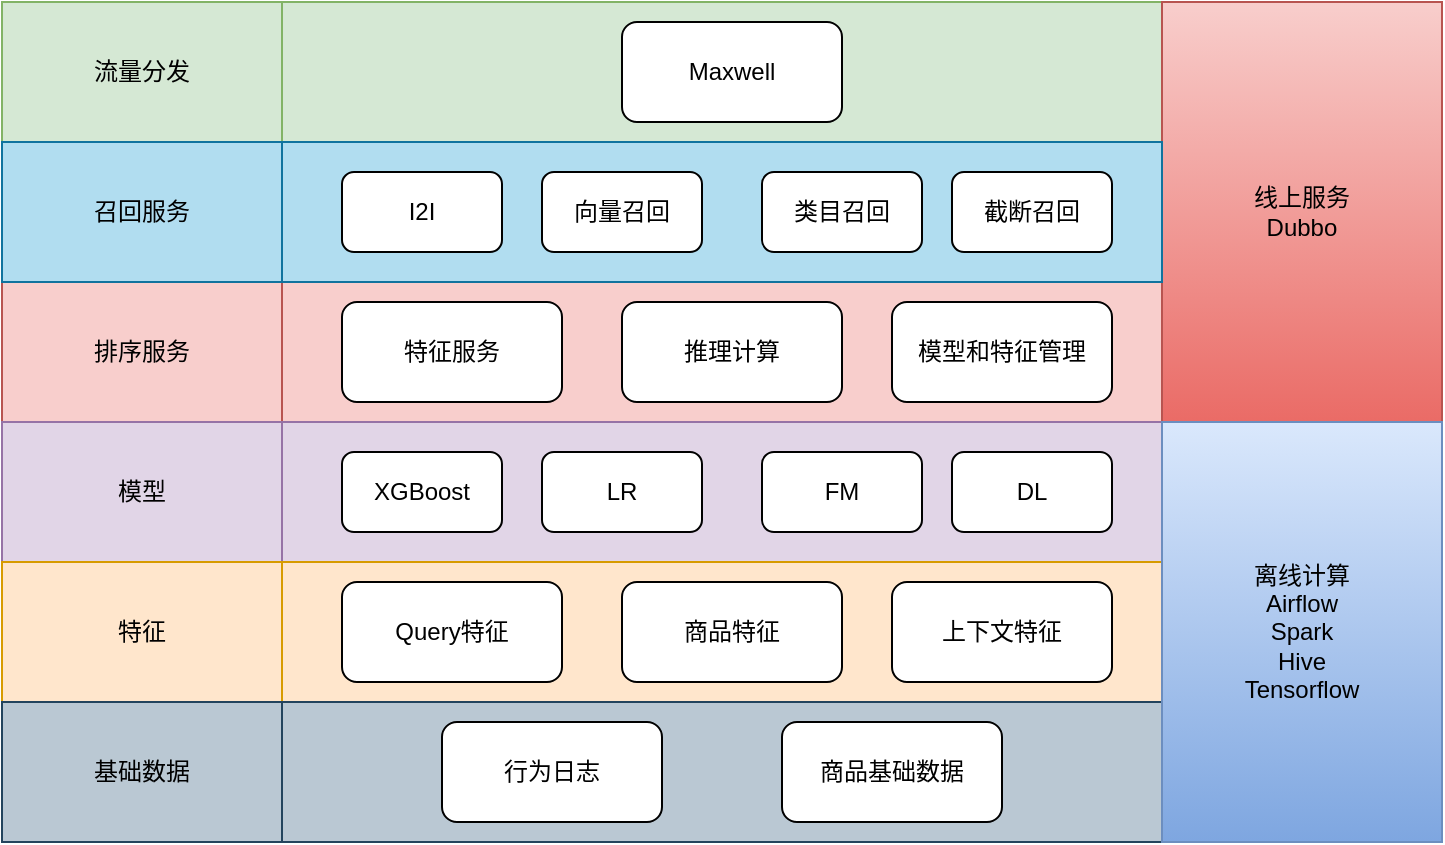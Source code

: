 <mxfile version="14.8.6" type="github">
  <diagram id="0o0fNlaMNB56jFeCoBVo" name="Page-1">
    <mxGraphModel dx="946" dy="568" grid="1" gridSize="10" guides="1" tooltips="1" connect="1" arrows="1" fold="1" page="1" pageScale="1" pageWidth="1169" pageHeight="1654" math="0" shadow="0">
      <root>
        <mxCell id="0" />
        <mxCell id="1" parent="0" />
        <mxCell id="Kj8OIUPHK9y5Ar2EBf14-1" value="流量分发" style="rounded=0;whiteSpace=wrap;html=1;fillColor=#d5e8d4;strokeColor=#82b366;" vertex="1" parent="1">
          <mxGeometry x="140" y="260" width="140" height="70" as="geometry" />
        </mxCell>
        <mxCell id="Kj8OIUPHK9y5Ar2EBf14-8" value="排序服务" style="rounded=0;whiteSpace=wrap;html=1;fillColor=#f8cecc;strokeColor=#b85450;" vertex="1" parent="1">
          <mxGeometry x="140" y="400" width="140" height="70" as="geometry" />
        </mxCell>
        <mxCell id="Kj8OIUPHK9y5Ar2EBf14-12" value="" style="rounded=0;whiteSpace=wrap;html=1;fillColor=#d5e8d4;strokeColor=#82b366;" vertex="1" parent="1">
          <mxGeometry x="280" y="260" width="440" height="70" as="geometry" />
        </mxCell>
        <mxCell id="Kj8OIUPHK9y5Ar2EBf14-16" value="Maxwell" style="rounded=1;whiteSpace=wrap;html=1;" vertex="1" parent="1">
          <mxGeometry x="450" y="270" width="110" height="50" as="geometry" />
        </mxCell>
        <mxCell id="Kj8OIUPHK9y5Ar2EBf14-17" value="" style="rounded=0;whiteSpace=wrap;html=1;fillColor=#f8cecc;strokeColor=#b85450;" vertex="1" parent="1">
          <mxGeometry x="280" y="400" width="440" height="70" as="geometry" />
        </mxCell>
        <mxCell id="Kj8OIUPHK9y5Ar2EBf14-18" value="特征服务" style="rounded=1;whiteSpace=wrap;html=1;" vertex="1" parent="1">
          <mxGeometry x="310" y="410" width="110" height="50" as="geometry" />
        </mxCell>
        <mxCell id="Kj8OIUPHK9y5Ar2EBf14-19" value="推理计算" style="rounded=1;whiteSpace=wrap;html=1;" vertex="1" parent="1">
          <mxGeometry x="450" y="410" width="110" height="50" as="geometry" />
        </mxCell>
        <mxCell id="Kj8OIUPHK9y5Ar2EBf14-20" value="模型和特征管理" style="rounded=1;whiteSpace=wrap;html=1;" vertex="1" parent="1">
          <mxGeometry x="585" y="410" width="110" height="50" as="geometry" />
        </mxCell>
        <mxCell id="Kj8OIUPHK9y5Ar2EBf14-21" value="模型" style="rounded=0;whiteSpace=wrap;html=1;fillColor=#e1d5e7;strokeColor=#9673a6;" vertex="1" parent="1">
          <mxGeometry x="140" y="470" width="140" height="70" as="geometry" />
        </mxCell>
        <mxCell id="Kj8OIUPHK9y5Ar2EBf14-22" value="" style="rounded=0;whiteSpace=wrap;html=1;fillColor=#e1d5e7;strokeColor=#9673a6;" vertex="1" parent="1">
          <mxGeometry x="280" y="470" width="440" height="70" as="geometry" />
        </mxCell>
        <mxCell id="Kj8OIUPHK9y5Ar2EBf14-23" value="XGBoost" style="rounded=1;whiteSpace=wrap;html=1;" vertex="1" parent="1">
          <mxGeometry x="310" y="485" width="80" height="40" as="geometry" />
        </mxCell>
        <mxCell id="Kj8OIUPHK9y5Ar2EBf14-26" value="LR" style="rounded=1;whiteSpace=wrap;html=1;" vertex="1" parent="1">
          <mxGeometry x="410" y="485" width="80" height="40" as="geometry" />
        </mxCell>
        <mxCell id="Kj8OIUPHK9y5Ar2EBf14-27" value="FM" style="rounded=1;whiteSpace=wrap;html=1;" vertex="1" parent="1">
          <mxGeometry x="520" y="485" width="80" height="40" as="geometry" />
        </mxCell>
        <mxCell id="Kj8OIUPHK9y5Ar2EBf14-28" value="DL" style="rounded=1;whiteSpace=wrap;html=1;" vertex="1" parent="1">
          <mxGeometry x="615" y="485" width="80" height="40" as="geometry" />
        </mxCell>
        <mxCell id="Kj8OIUPHK9y5Ar2EBf14-29" value="特征" style="rounded=0;whiteSpace=wrap;html=1;fillColor=#ffe6cc;strokeColor=#d79b00;" vertex="1" parent="1">
          <mxGeometry x="140" y="540" width="140" height="70" as="geometry" />
        </mxCell>
        <mxCell id="Kj8OIUPHK9y5Ar2EBf14-30" value="" style="rounded=0;whiteSpace=wrap;html=1;fillColor=#ffe6cc;strokeColor=#d79b00;" vertex="1" parent="1">
          <mxGeometry x="280" y="540" width="440" height="70" as="geometry" />
        </mxCell>
        <mxCell id="Kj8OIUPHK9y5Ar2EBf14-31" value="Query特征" style="rounded=1;whiteSpace=wrap;html=1;" vertex="1" parent="1">
          <mxGeometry x="310" y="550" width="110" height="50" as="geometry" />
        </mxCell>
        <mxCell id="Kj8OIUPHK9y5Ar2EBf14-32" value="商品特征" style="rounded=1;whiteSpace=wrap;html=1;" vertex="1" parent="1">
          <mxGeometry x="450" y="550" width="110" height="50" as="geometry" />
        </mxCell>
        <mxCell id="Kj8OIUPHK9y5Ar2EBf14-33" value="上下文特征" style="rounded=1;whiteSpace=wrap;html=1;" vertex="1" parent="1">
          <mxGeometry x="585" y="550" width="110" height="50" as="geometry" />
        </mxCell>
        <mxCell id="Kj8OIUPHK9y5Ar2EBf14-34" value="基础数据" style="rounded=0;whiteSpace=wrap;html=1;fillColor=#bac8d3;strokeColor=#23445d;" vertex="1" parent="1">
          <mxGeometry x="140" y="610" width="140" height="70" as="geometry" />
        </mxCell>
        <mxCell id="Kj8OIUPHK9y5Ar2EBf14-35" value="" style="rounded=0;whiteSpace=wrap;html=1;fillColor=#bac8d3;strokeColor=#23445d;" vertex="1" parent="1">
          <mxGeometry x="280" y="610" width="440" height="70" as="geometry" />
        </mxCell>
        <mxCell id="Kj8OIUPHK9y5Ar2EBf14-36" value="行为日志" style="rounded=1;whiteSpace=wrap;html=1;" vertex="1" parent="1">
          <mxGeometry x="360" y="620" width="110" height="50" as="geometry" />
        </mxCell>
        <mxCell id="Kj8OIUPHK9y5Ar2EBf14-37" value="商品基础数据" style="rounded=1;whiteSpace=wrap;html=1;" vertex="1" parent="1">
          <mxGeometry x="530" y="620" width="110" height="50" as="geometry" />
        </mxCell>
        <mxCell id="Kj8OIUPHK9y5Ar2EBf14-39" value="线上服务&lt;br&gt;Dubbo" style="rounded=0;whiteSpace=wrap;html=1;gradientColor=#ea6b66;fillColor=#f8cecc;strokeColor=#b85450;" vertex="1" parent="1">
          <mxGeometry x="720" y="260" width="140" height="210" as="geometry" />
        </mxCell>
        <mxCell id="Kj8OIUPHK9y5Ar2EBf14-40" value="离线计算&lt;br&gt;Airflow&lt;br&gt;Spark&lt;br&gt;Hive&lt;br&gt;Tensorflow" style="rounded=0;whiteSpace=wrap;html=1;gradientColor=#7ea6e0;fillColor=#dae8fc;strokeColor=#6c8ebf;" vertex="1" parent="1">
          <mxGeometry x="720" y="470" width="140" height="210" as="geometry" />
        </mxCell>
        <mxCell id="Kj8OIUPHK9y5Ar2EBf14-46" value="召回服务" style="rounded=0;whiteSpace=wrap;html=1;fillColor=#b1ddf0;strokeColor=#10739e;" vertex="1" parent="1">
          <mxGeometry x="140" y="330" width="140" height="70" as="geometry" />
        </mxCell>
        <mxCell id="Kj8OIUPHK9y5Ar2EBf14-47" value="" style="rounded=0;whiteSpace=wrap;html=1;fillColor=#b1ddf0;strokeColor=#10739e;" vertex="1" parent="1">
          <mxGeometry x="280" y="330" width="440" height="70" as="geometry" />
        </mxCell>
        <mxCell id="Kj8OIUPHK9y5Ar2EBf14-48" value="I2I" style="rounded=1;whiteSpace=wrap;html=1;" vertex="1" parent="1">
          <mxGeometry x="310" y="345" width="80" height="40" as="geometry" />
        </mxCell>
        <mxCell id="Kj8OIUPHK9y5Ar2EBf14-49" value="向量召回" style="rounded=1;whiteSpace=wrap;html=1;" vertex="1" parent="1">
          <mxGeometry x="410" y="345" width="80" height="40" as="geometry" />
        </mxCell>
        <mxCell id="Kj8OIUPHK9y5Ar2EBf14-50" value="类目召回" style="rounded=1;whiteSpace=wrap;html=1;" vertex="1" parent="1">
          <mxGeometry x="520" y="345" width="80" height="40" as="geometry" />
        </mxCell>
        <mxCell id="Kj8OIUPHK9y5Ar2EBf14-51" value="截断召回" style="rounded=1;whiteSpace=wrap;html=1;" vertex="1" parent="1">
          <mxGeometry x="615" y="345" width="80" height="40" as="geometry" />
        </mxCell>
      </root>
    </mxGraphModel>
  </diagram>
</mxfile>
